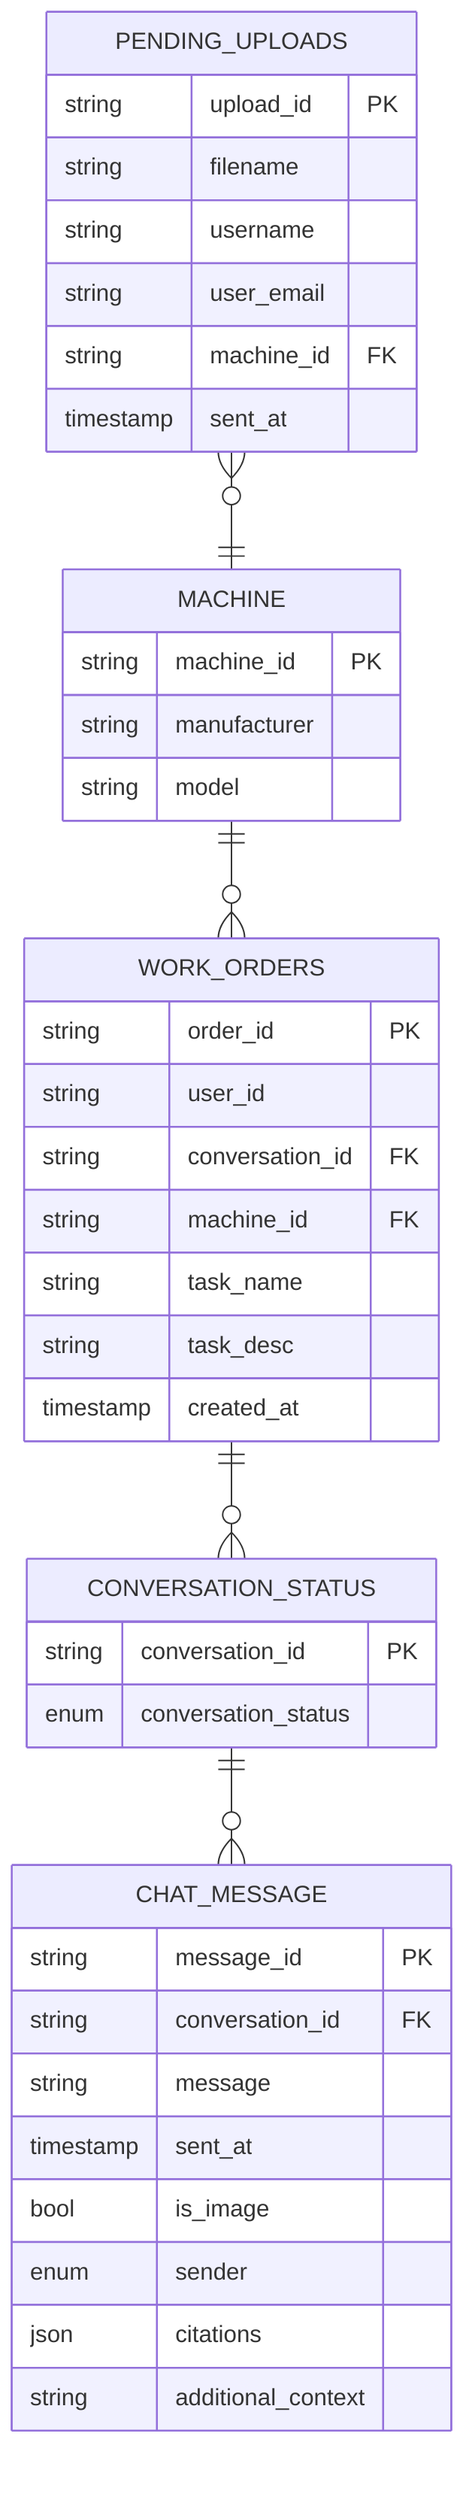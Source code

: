 erDiagram
    CHAT_MESSAGE {
        string message_id PK
        string conversation_id FK
        string message
        timestamp sent_at
        bool is_image
        enum sender
        json citations
        string additional_context
    }
    CONVERSATION_STATUS {
        string conversation_id PK
        enum conversation_status
    }
    WORK_ORDERS {
        string order_id PK
        string user_id
        string conversation_id FK
        string machine_id FK
        string task_name
        string task_desc
        timestamp created_at
    }
    MACHINE {
        string machine_id PK
        string manufacturer
        string model
    }
    PENDING_UPLOADS {
        string upload_id PK
        string filename
        string username
        string user_email
        string machine_id FK
        timestamp sent_at
    }
    CONVERSATION_STATUS ||--o{ CHAT_MESSAGE : ""
    WORK_ORDERS ||--o{ CONVERSATION_STATUS : ""
    MACHINE || --o{ WORK_ORDERS : ""
    PENDING_UPLOADS }o-- || MACHINE : ""
